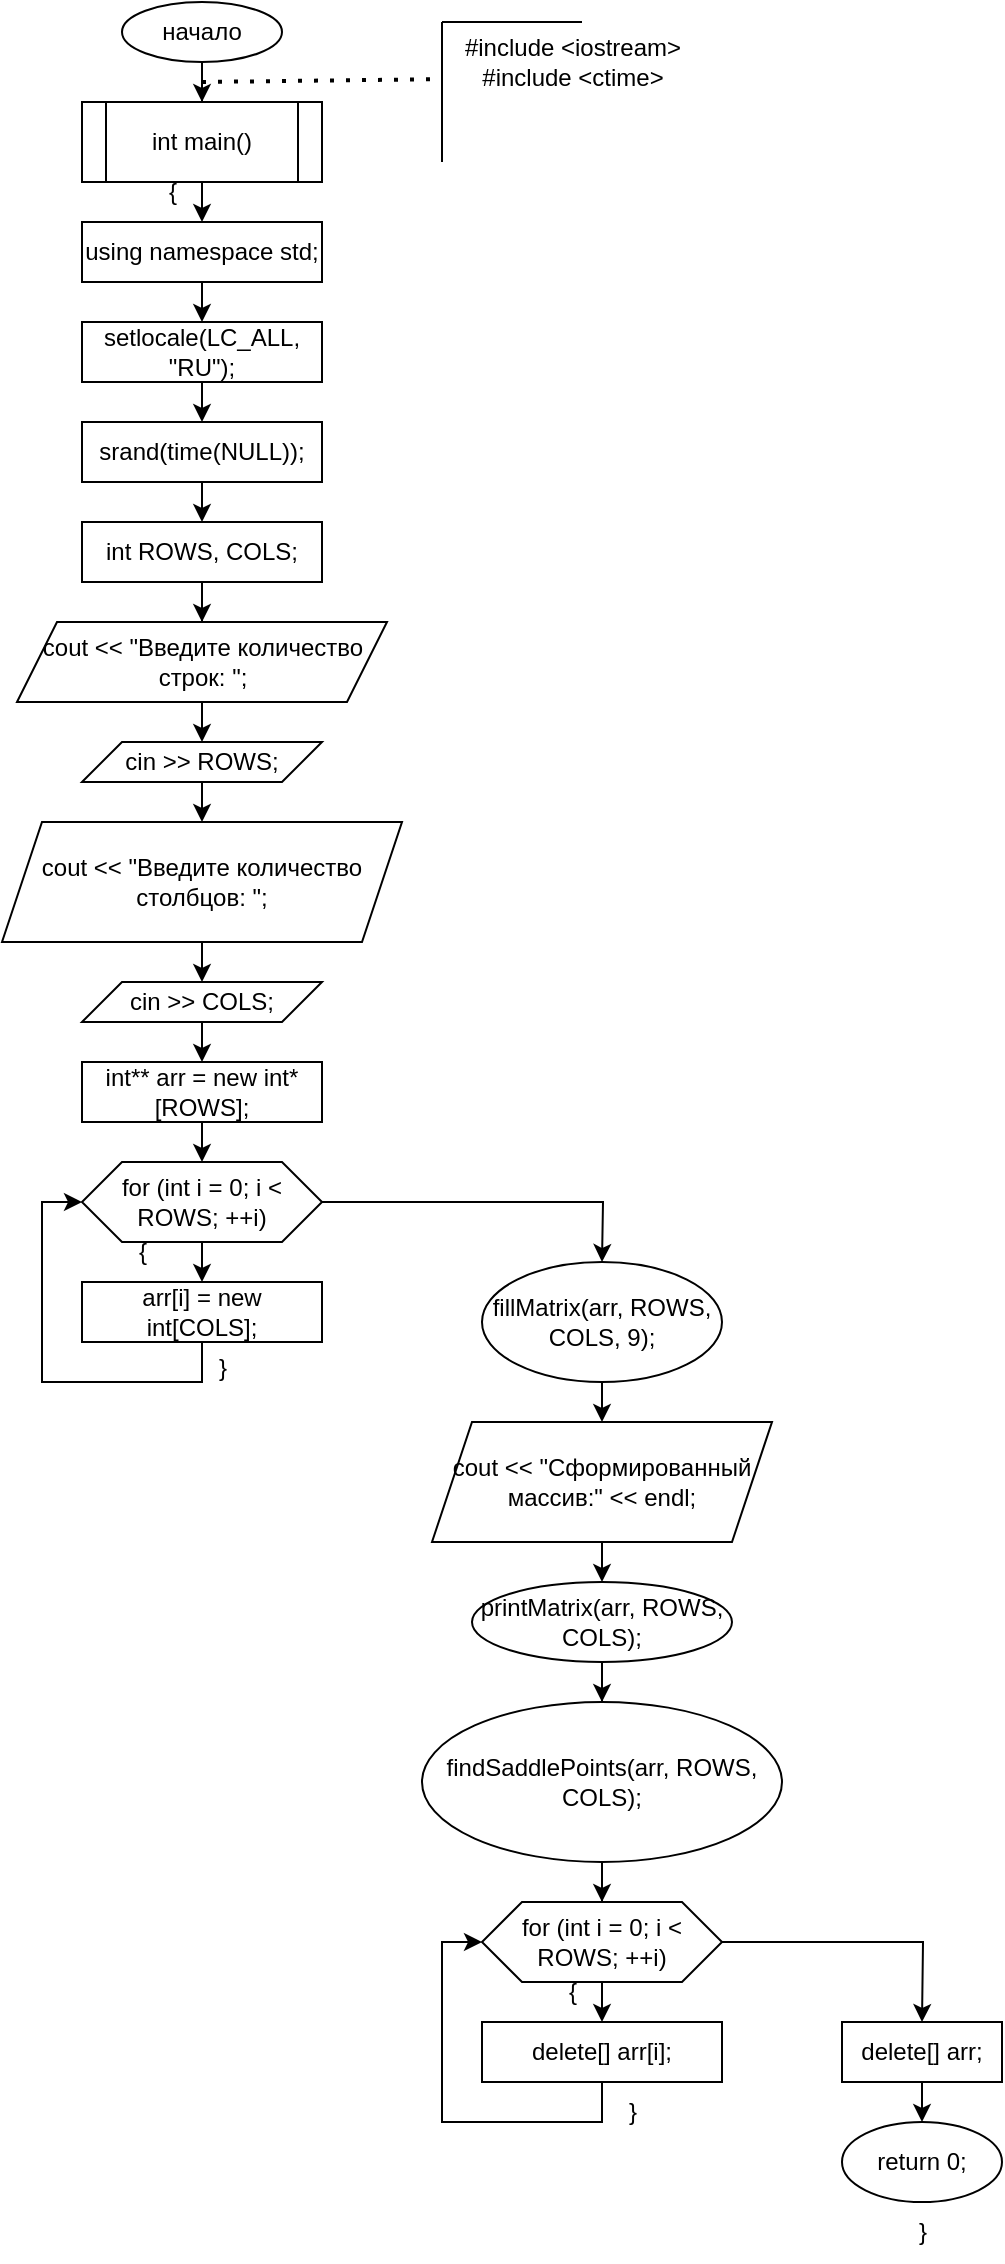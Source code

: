 <mxfile version="25.0.2">
  <diagram name="Страница — 1" id="aUmGsvegycM4aqSSq3qO">
    <mxGraphModel dx="1727" dy="1183" grid="1" gridSize="10" guides="1" tooltips="1" connect="1" arrows="1" fold="1" page="1" pageScale="1" pageWidth="827" pageHeight="1169" math="0" shadow="0">
      <root>
        <mxCell id="0" />
        <mxCell id="1" parent="0" />
        <mxCell id="JKHnoWt7tm39T_Bps9TW-3" style="edgeStyle=orthogonalEdgeStyle;rounded=0;orthogonalLoop=1;jettySize=auto;html=1;exitX=0.5;exitY=1;exitDx=0;exitDy=0;" edge="1" parent="1" source="JKHnoWt7tm39T_Bps9TW-1" target="JKHnoWt7tm39T_Bps9TW-2">
          <mxGeometry relative="1" as="geometry" />
        </mxCell>
        <mxCell id="JKHnoWt7tm39T_Bps9TW-1" value="начало" style="ellipse;whiteSpace=wrap;html=1;" vertex="1" parent="1">
          <mxGeometry x="360" y="10" width="80" height="30" as="geometry" />
        </mxCell>
        <mxCell id="JKHnoWt7tm39T_Bps9TW-8" style="edgeStyle=orthogonalEdgeStyle;rounded=0;orthogonalLoop=1;jettySize=auto;html=1;exitX=0.5;exitY=1;exitDx=0;exitDy=0;entryX=0.5;entryY=0;entryDx=0;entryDy=0;" edge="1" parent="1" source="JKHnoWt7tm39T_Bps9TW-2" target="JKHnoWt7tm39T_Bps9TW-7">
          <mxGeometry relative="1" as="geometry" />
        </mxCell>
        <mxCell id="JKHnoWt7tm39T_Bps9TW-2" value="int main()" style="shape=process;whiteSpace=wrap;html=1;backgroundOutline=1;" vertex="1" parent="1">
          <mxGeometry x="340" y="60" width="120" height="40" as="geometry" />
        </mxCell>
        <mxCell id="JKHnoWt7tm39T_Bps9TW-4" value="" style="endArrow=none;html=1;rounded=0;" edge="1" parent="1">
          <mxGeometry width="50" height="50" relative="1" as="geometry">
            <mxPoint x="520" y="90" as="sourcePoint" />
            <mxPoint x="520" y="20" as="targetPoint" />
          </mxGeometry>
        </mxCell>
        <mxCell id="JKHnoWt7tm39T_Bps9TW-5" value="" style="endArrow=none;html=1;rounded=0;" edge="1" parent="1">
          <mxGeometry width="50" height="50" relative="1" as="geometry">
            <mxPoint x="590" y="20" as="sourcePoint" />
            <mxPoint x="520" y="20" as="targetPoint" />
          </mxGeometry>
        </mxCell>
        <mxCell id="JKHnoWt7tm39T_Bps9TW-6" value="&lt;div&gt;#include &amp;lt;iostream&amp;gt;&lt;/div&gt;&lt;div&gt;#include &amp;lt;ctime&amp;gt;&lt;/div&gt;" style="text;html=1;align=center;verticalAlign=middle;resizable=0;points=[];autosize=1;strokeColor=none;fillColor=none;" vertex="1" parent="1">
          <mxGeometry x="520" y="20" width="130" height="40" as="geometry" />
        </mxCell>
        <mxCell id="JKHnoWt7tm39T_Bps9TW-16" style="edgeStyle=orthogonalEdgeStyle;rounded=0;orthogonalLoop=1;jettySize=auto;html=1;exitX=0.5;exitY=1;exitDx=0;exitDy=0;entryX=0.5;entryY=0;entryDx=0;entryDy=0;" edge="1" parent="1" source="JKHnoWt7tm39T_Bps9TW-7" target="JKHnoWt7tm39T_Bps9TW-9">
          <mxGeometry relative="1" as="geometry" />
        </mxCell>
        <mxCell id="JKHnoWt7tm39T_Bps9TW-7" value="using namespace std;" style="whiteSpace=wrap;html=1;" vertex="1" parent="1">
          <mxGeometry x="340" y="120" width="120" height="30" as="geometry" />
        </mxCell>
        <mxCell id="JKHnoWt7tm39T_Bps9TW-15" style="edgeStyle=orthogonalEdgeStyle;rounded=0;orthogonalLoop=1;jettySize=auto;html=1;exitX=0.5;exitY=1;exitDx=0;exitDy=0;entryX=0.5;entryY=0;entryDx=0;entryDy=0;" edge="1" parent="1" source="JKHnoWt7tm39T_Bps9TW-9" target="JKHnoWt7tm39T_Bps9TW-11">
          <mxGeometry relative="1" as="geometry" />
        </mxCell>
        <mxCell id="JKHnoWt7tm39T_Bps9TW-9" value="setlocale(LC_ALL, &quot;RU&quot;);" style="whiteSpace=wrap;html=1;" vertex="1" parent="1">
          <mxGeometry x="340" y="170" width="120" height="30" as="geometry" />
        </mxCell>
        <mxCell id="JKHnoWt7tm39T_Bps9TW-14" style="edgeStyle=orthogonalEdgeStyle;rounded=0;orthogonalLoop=1;jettySize=auto;html=1;exitX=0.5;exitY=1;exitDx=0;exitDy=0;entryX=0.5;entryY=0;entryDx=0;entryDy=0;" edge="1" parent="1" source="JKHnoWt7tm39T_Bps9TW-11" target="JKHnoWt7tm39T_Bps9TW-12">
          <mxGeometry relative="1" as="geometry" />
        </mxCell>
        <mxCell id="JKHnoWt7tm39T_Bps9TW-11" value="srand(time(NULL));" style="whiteSpace=wrap;html=1;" vertex="1" parent="1">
          <mxGeometry x="340" y="220" width="120" height="30" as="geometry" />
        </mxCell>
        <mxCell id="JKHnoWt7tm39T_Bps9TW-20" style="edgeStyle=orthogonalEdgeStyle;rounded=0;orthogonalLoop=1;jettySize=auto;html=1;exitX=0.5;exitY=1;exitDx=0;exitDy=0;" edge="1" parent="1" source="JKHnoWt7tm39T_Bps9TW-12" target="JKHnoWt7tm39T_Bps9TW-17">
          <mxGeometry relative="1" as="geometry" />
        </mxCell>
        <mxCell id="JKHnoWt7tm39T_Bps9TW-12" value="int ROWS, COLS;" style="whiteSpace=wrap;html=1;" vertex="1" parent="1">
          <mxGeometry x="340" y="270" width="120" height="30" as="geometry" />
        </mxCell>
        <mxCell id="JKHnoWt7tm39T_Bps9TW-19" style="edgeStyle=orthogonalEdgeStyle;rounded=0;orthogonalLoop=1;jettySize=auto;html=1;exitX=0.5;exitY=1;exitDx=0;exitDy=0;entryX=0.5;entryY=0;entryDx=0;entryDy=0;" edge="1" parent="1" source="JKHnoWt7tm39T_Bps9TW-17" target="JKHnoWt7tm39T_Bps9TW-18">
          <mxGeometry relative="1" as="geometry" />
        </mxCell>
        <mxCell id="JKHnoWt7tm39T_Bps9TW-17" value="cout &amp;lt;&amp;lt; &quot;Введите количество строк: &quot;;" style="shape=parallelogram;perimeter=parallelogramPerimeter;whiteSpace=wrap;html=1;fixedSize=1;" vertex="1" parent="1">
          <mxGeometry x="307.5" y="320" width="185" height="40" as="geometry" />
        </mxCell>
        <mxCell id="JKHnoWt7tm39T_Bps9TW-23" style="edgeStyle=orthogonalEdgeStyle;rounded=0;orthogonalLoop=1;jettySize=auto;html=1;exitX=0.5;exitY=1;exitDx=0;exitDy=0;entryX=0.5;entryY=0;entryDx=0;entryDy=0;" edge="1" parent="1" source="JKHnoWt7tm39T_Bps9TW-18" target="JKHnoWt7tm39T_Bps9TW-21">
          <mxGeometry relative="1" as="geometry" />
        </mxCell>
        <mxCell id="JKHnoWt7tm39T_Bps9TW-18" value="cin &amp;gt;&amp;gt; ROWS;" style="shape=parallelogram;perimeter=parallelogramPerimeter;whiteSpace=wrap;html=1;fixedSize=1;" vertex="1" parent="1">
          <mxGeometry x="340" y="380" width="120" height="20" as="geometry" />
        </mxCell>
        <mxCell id="JKHnoWt7tm39T_Bps9TW-25" style="edgeStyle=orthogonalEdgeStyle;rounded=0;orthogonalLoop=1;jettySize=auto;html=1;exitX=0.5;exitY=1;exitDx=0;exitDy=0;entryX=0.5;entryY=0;entryDx=0;entryDy=0;" edge="1" parent="1" source="JKHnoWt7tm39T_Bps9TW-21" target="JKHnoWt7tm39T_Bps9TW-24">
          <mxGeometry relative="1" as="geometry" />
        </mxCell>
        <mxCell id="JKHnoWt7tm39T_Bps9TW-21" value="cout &amp;lt;&amp;lt; &quot;Введите количество столбцов: &quot;;" style="shape=parallelogram;perimeter=parallelogramPerimeter;whiteSpace=wrap;html=1;fixedSize=1;" vertex="1" parent="1">
          <mxGeometry x="300" y="420" width="200" height="60" as="geometry" />
        </mxCell>
        <mxCell id="JKHnoWt7tm39T_Bps9TW-28" style="edgeStyle=orthogonalEdgeStyle;rounded=0;orthogonalLoop=1;jettySize=auto;html=1;exitX=0.5;exitY=1;exitDx=0;exitDy=0;entryX=0.5;entryY=0;entryDx=0;entryDy=0;" edge="1" parent="1" source="JKHnoWt7tm39T_Bps9TW-24" target="JKHnoWt7tm39T_Bps9TW-26">
          <mxGeometry relative="1" as="geometry" />
        </mxCell>
        <mxCell id="JKHnoWt7tm39T_Bps9TW-24" value="cin &amp;gt;&amp;gt; COLS;" style="shape=parallelogram;perimeter=parallelogramPerimeter;whiteSpace=wrap;html=1;fixedSize=1;" vertex="1" parent="1">
          <mxGeometry x="340" y="500" width="120" height="20" as="geometry" />
        </mxCell>
        <mxCell id="JKHnoWt7tm39T_Bps9TW-30" style="edgeStyle=orthogonalEdgeStyle;rounded=0;orthogonalLoop=1;jettySize=auto;html=1;exitX=0.5;exitY=1;exitDx=0;exitDy=0;entryX=0.5;entryY=0;entryDx=0;entryDy=0;" edge="1" parent="1" source="JKHnoWt7tm39T_Bps9TW-26" target="JKHnoWt7tm39T_Bps9TW-29">
          <mxGeometry relative="1" as="geometry" />
        </mxCell>
        <mxCell id="JKHnoWt7tm39T_Bps9TW-26" value="int** arr = new int* [ROWS];" style="whiteSpace=wrap;html=1;" vertex="1" parent="1">
          <mxGeometry x="340" y="540" width="120" height="30" as="geometry" />
        </mxCell>
        <mxCell id="JKHnoWt7tm39T_Bps9TW-32" style="edgeStyle=orthogonalEdgeStyle;rounded=0;orthogonalLoop=1;jettySize=auto;html=1;exitX=0.5;exitY=1;exitDx=0;exitDy=0;entryX=0.5;entryY=0;entryDx=0;entryDy=0;" edge="1" parent="1" source="JKHnoWt7tm39T_Bps9TW-29" target="JKHnoWt7tm39T_Bps9TW-31">
          <mxGeometry relative="1" as="geometry" />
        </mxCell>
        <mxCell id="JKHnoWt7tm39T_Bps9TW-34" style="edgeStyle=orthogonalEdgeStyle;rounded=0;orthogonalLoop=1;jettySize=auto;html=1;exitX=1;exitY=0.5;exitDx=0;exitDy=0;" edge="1" parent="1" source="JKHnoWt7tm39T_Bps9TW-29">
          <mxGeometry relative="1" as="geometry">
            <mxPoint x="600" y="640" as="targetPoint" />
          </mxGeometry>
        </mxCell>
        <mxCell id="JKHnoWt7tm39T_Bps9TW-29" value="for (int i = 0; i &amp;lt; ROWS; ++i)" style="shape=hexagon;perimeter=hexagonPerimeter2;whiteSpace=wrap;html=1;fixedSize=1;" vertex="1" parent="1">
          <mxGeometry x="340" y="590" width="120" height="40" as="geometry" />
        </mxCell>
        <mxCell id="JKHnoWt7tm39T_Bps9TW-33" style="edgeStyle=orthogonalEdgeStyle;rounded=0;orthogonalLoop=1;jettySize=auto;html=1;exitX=0.5;exitY=1;exitDx=0;exitDy=0;entryX=0;entryY=0.5;entryDx=0;entryDy=0;" edge="1" parent="1" source="JKHnoWt7tm39T_Bps9TW-31" target="JKHnoWt7tm39T_Bps9TW-29">
          <mxGeometry relative="1" as="geometry" />
        </mxCell>
        <mxCell id="JKHnoWt7tm39T_Bps9TW-31" value="arr[i] = new int[COLS];" style="whiteSpace=wrap;html=1;" vertex="1" parent="1">
          <mxGeometry x="340" y="650" width="120" height="30" as="geometry" />
        </mxCell>
        <mxCell id="JKHnoWt7tm39T_Bps9TW-37" style="edgeStyle=orthogonalEdgeStyle;rounded=0;orthogonalLoop=1;jettySize=auto;html=1;exitX=0.5;exitY=1;exitDx=0;exitDy=0;entryX=0.5;entryY=0;entryDx=0;entryDy=0;" edge="1" parent="1" source="JKHnoWt7tm39T_Bps9TW-35" target="JKHnoWt7tm39T_Bps9TW-36">
          <mxGeometry relative="1" as="geometry" />
        </mxCell>
        <mxCell id="JKHnoWt7tm39T_Bps9TW-35" value="fillMatrix(arr, ROWS, COLS, 9);" style="ellipse;whiteSpace=wrap;html=1;" vertex="1" parent="1">
          <mxGeometry x="540" y="640" width="120" height="60" as="geometry" />
        </mxCell>
        <mxCell id="JKHnoWt7tm39T_Bps9TW-40" style="edgeStyle=orthogonalEdgeStyle;rounded=0;orthogonalLoop=1;jettySize=auto;html=1;exitX=0.5;exitY=1;exitDx=0;exitDy=0;entryX=0.5;entryY=0;entryDx=0;entryDy=0;" edge="1" parent="1" source="JKHnoWt7tm39T_Bps9TW-36" target="JKHnoWt7tm39T_Bps9TW-38">
          <mxGeometry relative="1" as="geometry" />
        </mxCell>
        <mxCell id="JKHnoWt7tm39T_Bps9TW-36" value="cout &amp;lt;&amp;lt; &quot;Сформированный массив:&quot; &amp;lt;&amp;lt; endl;" style="shape=parallelogram;perimeter=parallelogramPerimeter;whiteSpace=wrap;html=1;fixedSize=1;" vertex="1" parent="1">
          <mxGeometry x="515" y="720" width="170" height="60" as="geometry" />
        </mxCell>
        <mxCell id="JKHnoWt7tm39T_Bps9TW-41" style="edgeStyle=orthogonalEdgeStyle;rounded=0;orthogonalLoop=1;jettySize=auto;html=1;exitX=0.5;exitY=1;exitDx=0;exitDy=0;" edge="1" parent="1" source="JKHnoWt7tm39T_Bps9TW-38" target="JKHnoWt7tm39T_Bps9TW-39">
          <mxGeometry relative="1" as="geometry" />
        </mxCell>
        <mxCell id="JKHnoWt7tm39T_Bps9TW-38" value="printMatrix(arr, ROWS, COLS);" style="ellipse;whiteSpace=wrap;html=1;" vertex="1" parent="1">
          <mxGeometry x="535" y="800" width="130" height="40" as="geometry" />
        </mxCell>
        <mxCell id="JKHnoWt7tm39T_Bps9TW-43" style="edgeStyle=orthogonalEdgeStyle;rounded=0;orthogonalLoop=1;jettySize=auto;html=1;exitX=0.5;exitY=1;exitDx=0;exitDy=0;" edge="1" parent="1" source="JKHnoWt7tm39T_Bps9TW-39" target="JKHnoWt7tm39T_Bps9TW-42">
          <mxGeometry relative="1" as="geometry" />
        </mxCell>
        <mxCell id="JKHnoWt7tm39T_Bps9TW-39" value="findSaddlePoints(arr, ROWS, COLS);" style="ellipse;whiteSpace=wrap;html=1;" vertex="1" parent="1">
          <mxGeometry x="510" y="860" width="180" height="80" as="geometry" />
        </mxCell>
        <mxCell id="JKHnoWt7tm39T_Bps9TW-45" style="edgeStyle=orthogonalEdgeStyle;rounded=0;orthogonalLoop=1;jettySize=auto;html=1;exitX=0.5;exitY=1;exitDx=0;exitDy=0;entryX=0.5;entryY=0;entryDx=0;entryDy=0;" edge="1" parent="1" source="JKHnoWt7tm39T_Bps9TW-42" target="JKHnoWt7tm39T_Bps9TW-44">
          <mxGeometry relative="1" as="geometry" />
        </mxCell>
        <mxCell id="JKHnoWt7tm39T_Bps9TW-47" style="edgeStyle=orthogonalEdgeStyle;rounded=0;orthogonalLoop=1;jettySize=auto;html=1;exitX=1;exitY=0.5;exitDx=0;exitDy=0;" edge="1" parent="1" source="JKHnoWt7tm39T_Bps9TW-42">
          <mxGeometry relative="1" as="geometry">
            <mxPoint x="760" y="1020" as="targetPoint" />
          </mxGeometry>
        </mxCell>
        <mxCell id="JKHnoWt7tm39T_Bps9TW-42" value="for (int i = 0; i &amp;lt; ROWS; ++i)" style="shape=hexagon;perimeter=hexagonPerimeter2;whiteSpace=wrap;html=1;fixedSize=1;" vertex="1" parent="1">
          <mxGeometry x="540" y="960" width="120" height="40" as="geometry" />
        </mxCell>
        <mxCell id="JKHnoWt7tm39T_Bps9TW-46" style="edgeStyle=orthogonalEdgeStyle;rounded=0;orthogonalLoop=1;jettySize=auto;html=1;exitX=0.5;exitY=1;exitDx=0;exitDy=0;entryX=0;entryY=0.5;entryDx=0;entryDy=0;" edge="1" parent="1" source="JKHnoWt7tm39T_Bps9TW-44" target="JKHnoWt7tm39T_Bps9TW-42">
          <mxGeometry relative="1" as="geometry" />
        </mxCell>
        <mxCell id="JKHnoWt7tm39T_Bps9TW-44" value="delete[] arr[i];" style="whiteSpace=wrap;html=1;" vertex="1" parent="1">
          <mxGeometry x="540" y="1020" width="120" height="30" as="geometry" />
        </mxCell>
        <mxCell id="JKHnoWt7tm39T_Bps9TW-50" style="edgeStyle=orthogonalEdgeStyle;rounded=0;orthogonalLoop=1;jettySize=auto;html=1;exitX=0.5;exitY=1;exitDx=0;exitDy=0;entryX=0.5;entryY=0;entryDx=0;entryDy=0;" edge="1" parent="1" source="JKHnoWt7tm39T_Bps9TW-48" target="JKHnoWt7tm39T_Bps9TW-49">
          <mxGeometry relative="1" as="geometry" />
        </mxCell>
        <mxCell id="JKHnoWt7tm39T_Bps9TW-48" value="delete[] arr;" style="whiteSpace=wrap;html=1;" vertex="1" parent="1">
          <mxGeometry x="720" y="1020" width="80" height="30" as="geometry" />
        </mxCell>
        <mxCell id="JKHnoWt7tm39T_Bps9TW-49" value="return 0;" style="ellipse;whiteSpace=wrap;html=1;" vertex="1" parent="1">
          <mxGeometry x="720" y="1070" width="80" height="40" as="geometry" />
        </mxCell>
        <mxCell id="JKHnoWt7tm39T_Bps9TW-51" value="{" style="text;html=1;align=center;verticalAlign=middle;resizable=0;points=[];autosize=1;strokeColor=none;fillColor=none;" vertex="1" parent="1">
          <mxGeometry x="370" y="90" width="30" height="30" as="geometry" />
        </mxCell>
        <mxCell id="JKHnoWt7tm39T_Bps9TW-52" value="}" style="text;html=1;align=center;verticalAlign=middle;resizable=0;points=[];autosize=1;strokeColor=none;fillColor=none;" vertex="1" parent="1">
          <mxGeometry x="745" y="1110" width="30" height="30" as="geometry" />
        </mxCell>
        <mxCell id="JKHnoWt7tm39T_Bps9TW-53" value="{" style="text;html=1;align=center;verticalAlign=middle;resizable=0;points=[];autosize=1;strokeColor=none;fillColor=none;" vertex="1" parent="1">
          <mxGeometry x="570" y="990" width="30" height="30" as="geometry" />
        </mxCell>
        <mxCell id="JKHnoWt7tm39T_Bps9TW-54" value="}" style="text;html=1;align=center;verticalAlign=middle;resizable=0;points=[];autosize=1;strokeColor=none;fillColor=none;" vertex="1" parent="1">
          <mxGeometry x="600" y="1050" width="30" height="30" as="geometry" />
        </mxCell>
        <mxCell id="JKHnoWt7tm39T_Bps9TW-55" value="{" style="text;html=1;align=center;verticalAlign=middle;resizable=0;points=[];autosize=1;strokeColor=none;fillColor=none;" vertex="1" parent="1">
          <mxGeometry x="355" y="620" width="30" height="30" as="geometry" />
        </mxCell>
        <mxCell id="JKHnoWt7tm39T_Bps9TW-56" value="}" style="text;html=1;align=center;verticalAlign=middle;resizable=0;points=[];autosize=1;strokeColor=none;fillColor=none;" vertex="1" parent="1">
          <mxGeometry x="395" y="678" width="30" height="30" as="geometry" />
        </mxCell>
        <mxCell id="JKHnoWt7tm39T_Bps9TW-57" value="" style="endArrow=none;dashed=1;html=1;dashPattern=1 3;strokeWidth=2;rounded=0;entryX=-0.018;entryY=0.715;entryDx=0;entryDy=0;entryPerimeter=0;" edge="1" parent="1" target="JKHnoWt7tm39T_Bps9TW-6">
          <mxGeometry width="50" height="50" relative="1" as="geometry">
            <mxPoint x="400" y="50" as="sourcePoint" />
            <mxPoint x="500" y="40" as="targetPoint" />
          </mxGeometry>
        </mxCell>
      </root>
    </mxGraphModel>
  </diagram>
</mxfile>
